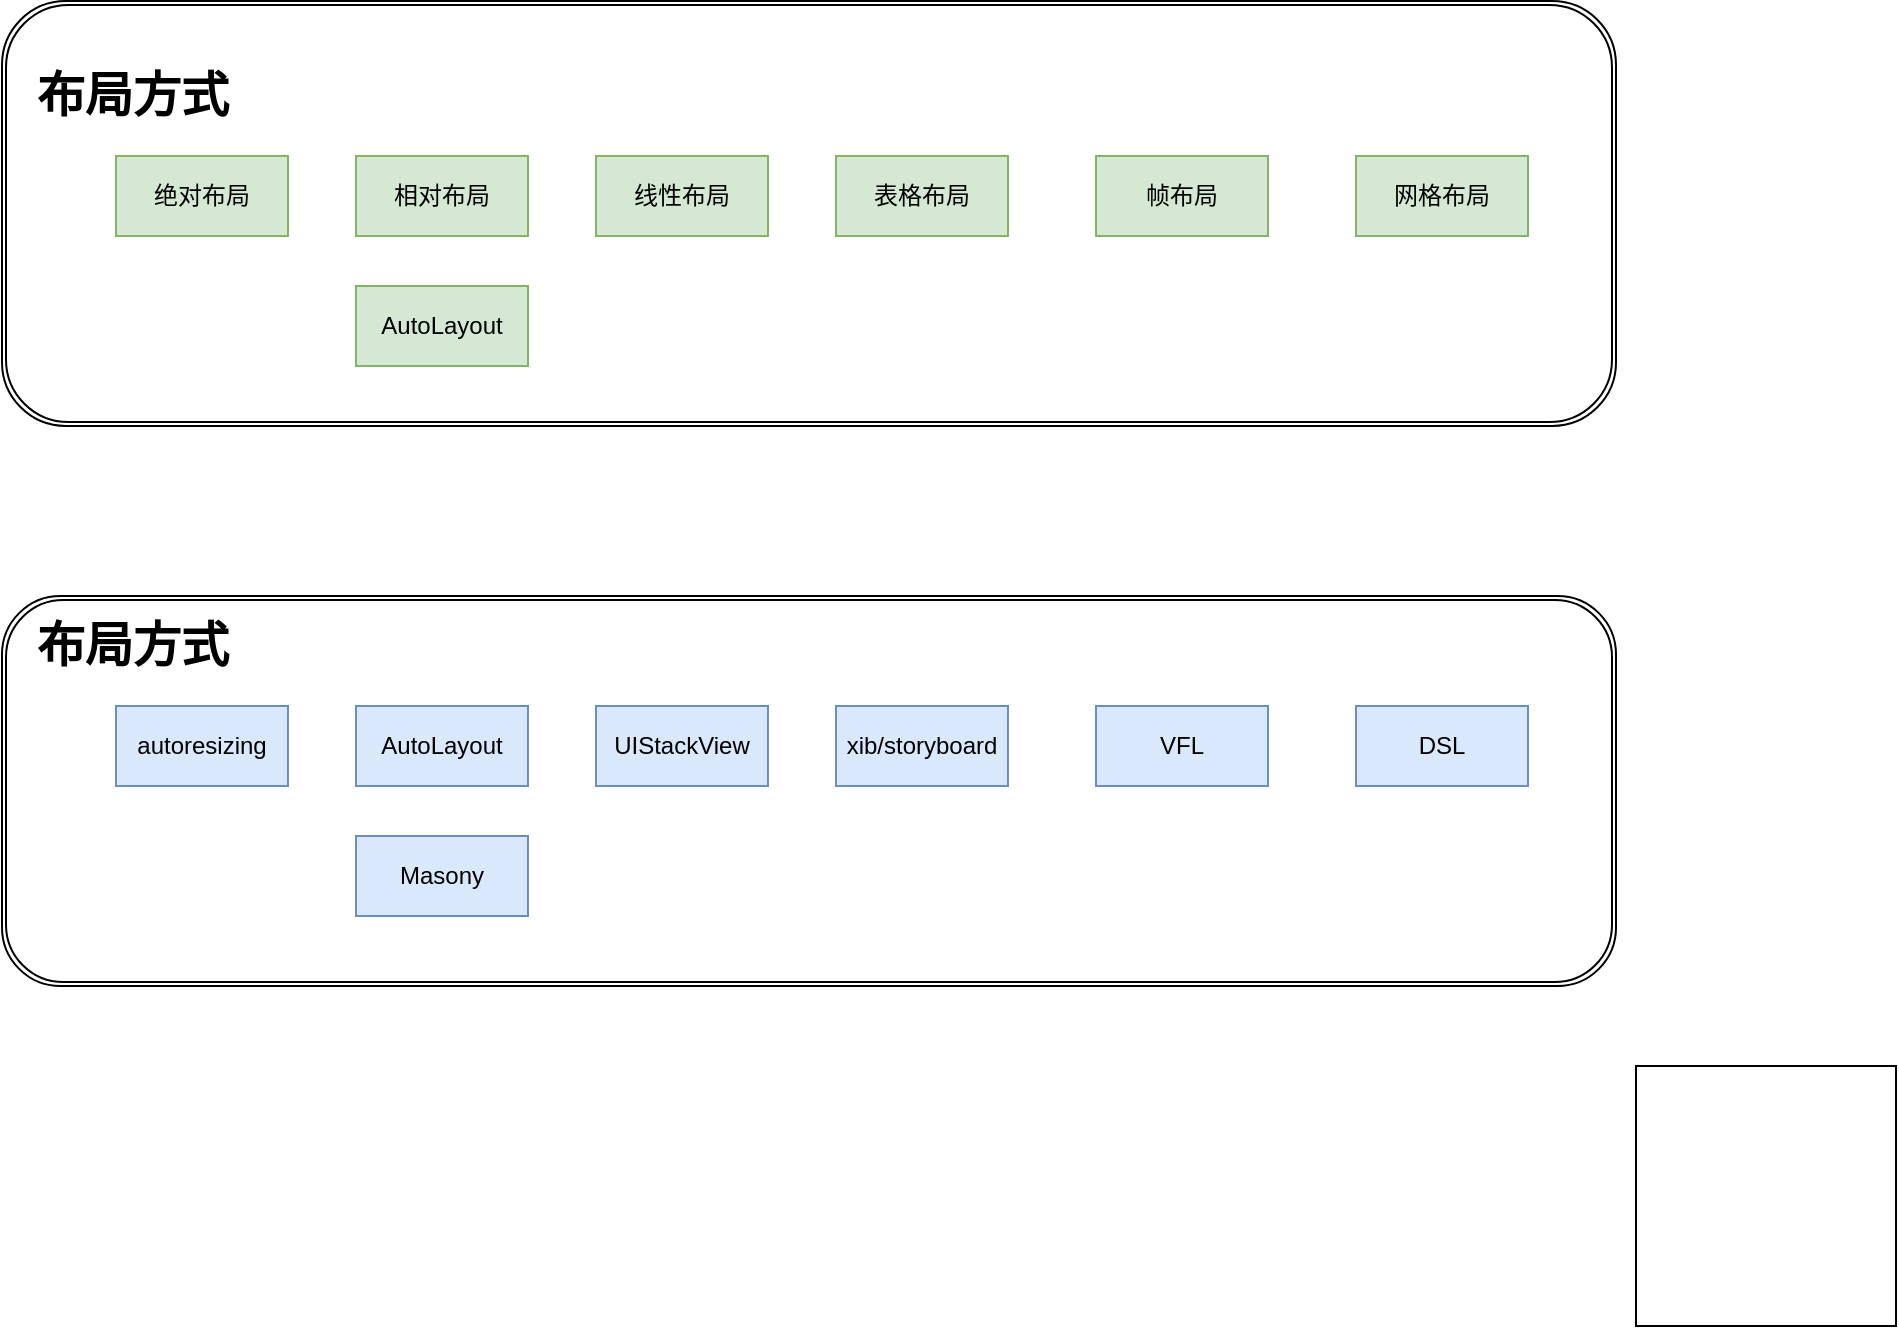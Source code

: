 <mxfile version="13.5.3" type="github">
  <diagram id="vNUCKqDn8_jH4mvtGCjA" name="Page-1">
    <mxGraphModel dx="1298" dy="857" grid="1" gridSize="10" guides="1" tooltips="1" connect="1" arrows="1" fold="1" page="1" pageScale="1" pageWidth="827" pageHeight="1169" background="#ffffff" math="0" shadow="0">
      <root>
        <mxCell id="0" />
        <mxCell id="1" parent="0" />
        <mxCell id="cwtm7vFL364gR_QDkmuW-4" value="" style="shape=ext;double=1;rounded=1;whiteSpace=wrap;html=1;" parent="1" vertex="1">
          <mxGeometry x="223" y="425" width="807" height="195" as="geometry" />
        </mxCell>
        <mxCell id="cwtm7vFL364gR_QDkmuW-5" value="autoresizing" style="rounded=0;whiteSpace=wrap;html=1;fillColor=#dae8fc;strokeColor=#6c8ebf;" parent="1" vertex="1">
          <mxGeometry x="280" y="480" width="86" height="40" as="geometry" />
        </mxCell>
        <mxCell id="cwtm7vFL364gR_QDkmuW-8" value="AutoLayout" style="rounded=0;whiteSpace=wrap;html=1;fillColor=#dae8fc;strokeColor=#6c8ebf;" parent="1" vertex="1">
          <mxGeometry x="400" y="480" width="86" height="40" as="geometry" />
        </mxCell>
        <mxCell id="cwtm7vFL364gR_QDkmuW-9" value="Masony" style="rounded=0;whiteSpace=wrap;html=1;fillColor=#dae8fc;strokeColor=#6c8ebf;" parent="1" vertex="1">
          <mxGeometry x="400" y="545" width="86" height="40" as="geometry" />
        </mxCell>
        <mxCell id="cwtm7vFL364gR_QDkmuW-10" value="UIStackView" style="rounded=0;whiteSpace=wrap;html=1;fillColor=#dae8fc;strokeColor=#6c8ebf;" parent="1" vertex="1">
          <mxGeometry x="520" y="480" width="86" height="40" as="geometry" />
        </mxCell>
        <mxCell id="cwtm7vFL364gR_QDkmuW-11" value="VFL" style="rounded=0;whiteSpace=wrap;html=1;fillColor=#dae8fc;strokeColor=#6c8ebf;" parent="1" vertex="1">
          <mxGeometry x="770" y="480" width="86" height="40" as="geometry" />
        </mxCell>
        <mxCell id="cwtm7vFL364gR_QDkmuW-12" value="DSL" style="rounded=0;whiteSpace=wrap;html=1;fillColor=#dae8fc;strokeColor=#6c8ebf;" parent="1" vertex="1">
          <mxGeometry x="900" y="480" width="86" height="40" as="geometry" />
        </mxCell>
        <mxCell id="cwtm7vFL364gR_QDkmuW-17" value="布局方式" style="text;strokeColor=none;fillColor=none;html=1;fontSize=24;fontStyle=1;verticalAlign=middle;align=center;" parent="1" vertex="1">
          <mxGeometry x="223" y="430" width="130" height="40" as="geometry" />
        </mxCell>
        <mxCell id="cwtm7vFL364gR_QDkmuW-18" value="xib/storyboard" style="rounded=0;whiteSpace=wrap;html=1;fillColor=#dae8fc;strokeColor=#6c8ebf;" parent="1" vertex="1">
          <mxGeometry x="640" y="480" width="86" height="40" as="geometry" />
        </mxCell>
        <mxCell id="cwtm7vFL364gR_QDkmuW-19" value="" style="shape=ext;double=1;rounded=1;whiteSpace=wrap;html=1;" parent="1" vertex="1">
          <mxGeometry x="223" y="127.5" width="807" height="212.5" as="geometry" />
        </mxCell>
        <mxCell id="cwtm7vFL364gR_QDkmuW-20" value="绝对布局" style="rounded=0;whiteSpace=wrap;html=1;fillColor=#d5e8d4;strokeColor=#82b366;" parent="1" vertex="1">
          <mxGeometry x="280" y="205" width="86" height="40" as="geometry" />
        </mxCell>
        <mxCell id="cwtm7vFL364gR_QDkmuW-21" value="相对布局" style="rounded=0;whiteSpace=wrap;html=1;fillColor=#d5e8d4;strokeColor=#82b366;" parent="1" vertex="1">
          <mxGeometry x="400" y="205" width="86" height="40" as="geometry" />
        </mxCell>
        <mxCell id="cwtm7vFL364gR_QDkmuW-22" value="AutoLayout" style="rounded=0;whiteSpace=wrap;html=1;fillColor=#d5e8d4;strokeColor=#82b366;" parent="1" vertex="1">
          <mxGeometry x="400" y="270" width="86" height="40" as="geometry" />
        </mxCell>
        <mxCell id="cwtm7vFL364gR_QDkmuW-23" value="线性布局" style="rounded=0;whiteSpace=wrap;html=1;fillColor=#d5e8d4;strokeColor=#82b366;" parent="1" vertex="1">
          <mxGeometry x="520" y="205" width="86" height="40" as="geometry" />
        </mxCell>
        <mxCell id="cwtm7vFL364gR_QDkmuW-24" value="帧布局" style="rounded=0;whiteSpace=wrap;html=1;fillColor=#d5e8d4;strokeColor=#82b366;" parent="1" vertex="1">
          <mxGeometry x="770" y="205" width="86" height="40" as="geometry" />
        </mxCell>
        <mxCell id="cwtm7vFL364gR_QDkmuW-25" value="网格布局" style="rounded=0;whiteSpace=wrap;html=1;fillColor=#d5e8d4;strokeColor=#82b366;" parent="1" vertex="1">
          <mxGeometry x="900" y="205" width="86" height="40" as="geometry" />
        </mxCell>
        <mxCell id="cwtm7vFL364gR_QDkmuW-26" value="布局方式" style="text;strokeColor=none;fillColor=none;html=1;fontSize=24;fontStyle=1;verticalAlign=middle;align=center;" parent="1" vertex="1">
          <mxGeometry x="223" y="155" width="130" height="40" as="geometry" />
        </mxCell>
        <mxCell id="cwtm7vFL364gR_QDkmuW-27" value="表格布局" style="rounded=0;whiteSpace=wrap;html=1;fillColor=#d5e8d4;strokeColor=#82b366;" parent="1" vertex="1">
          <mxGeometry x="640" y="205" width="86" height="40" as="geometry" />
        </mxCell>
        <mxCell id="cwtm7vFL364gR_QDkmuW-29" value="" style="whiteSpace=wrap;html=1;aspect=fixed;" parent="1" vertex="1">
          <mxGeometry x="1040" y="660" width="130" height="130" as="geometry" />
        </mxCell>
      </root>
    </mxGraphModel>
  </diagram>
</mxfile>
